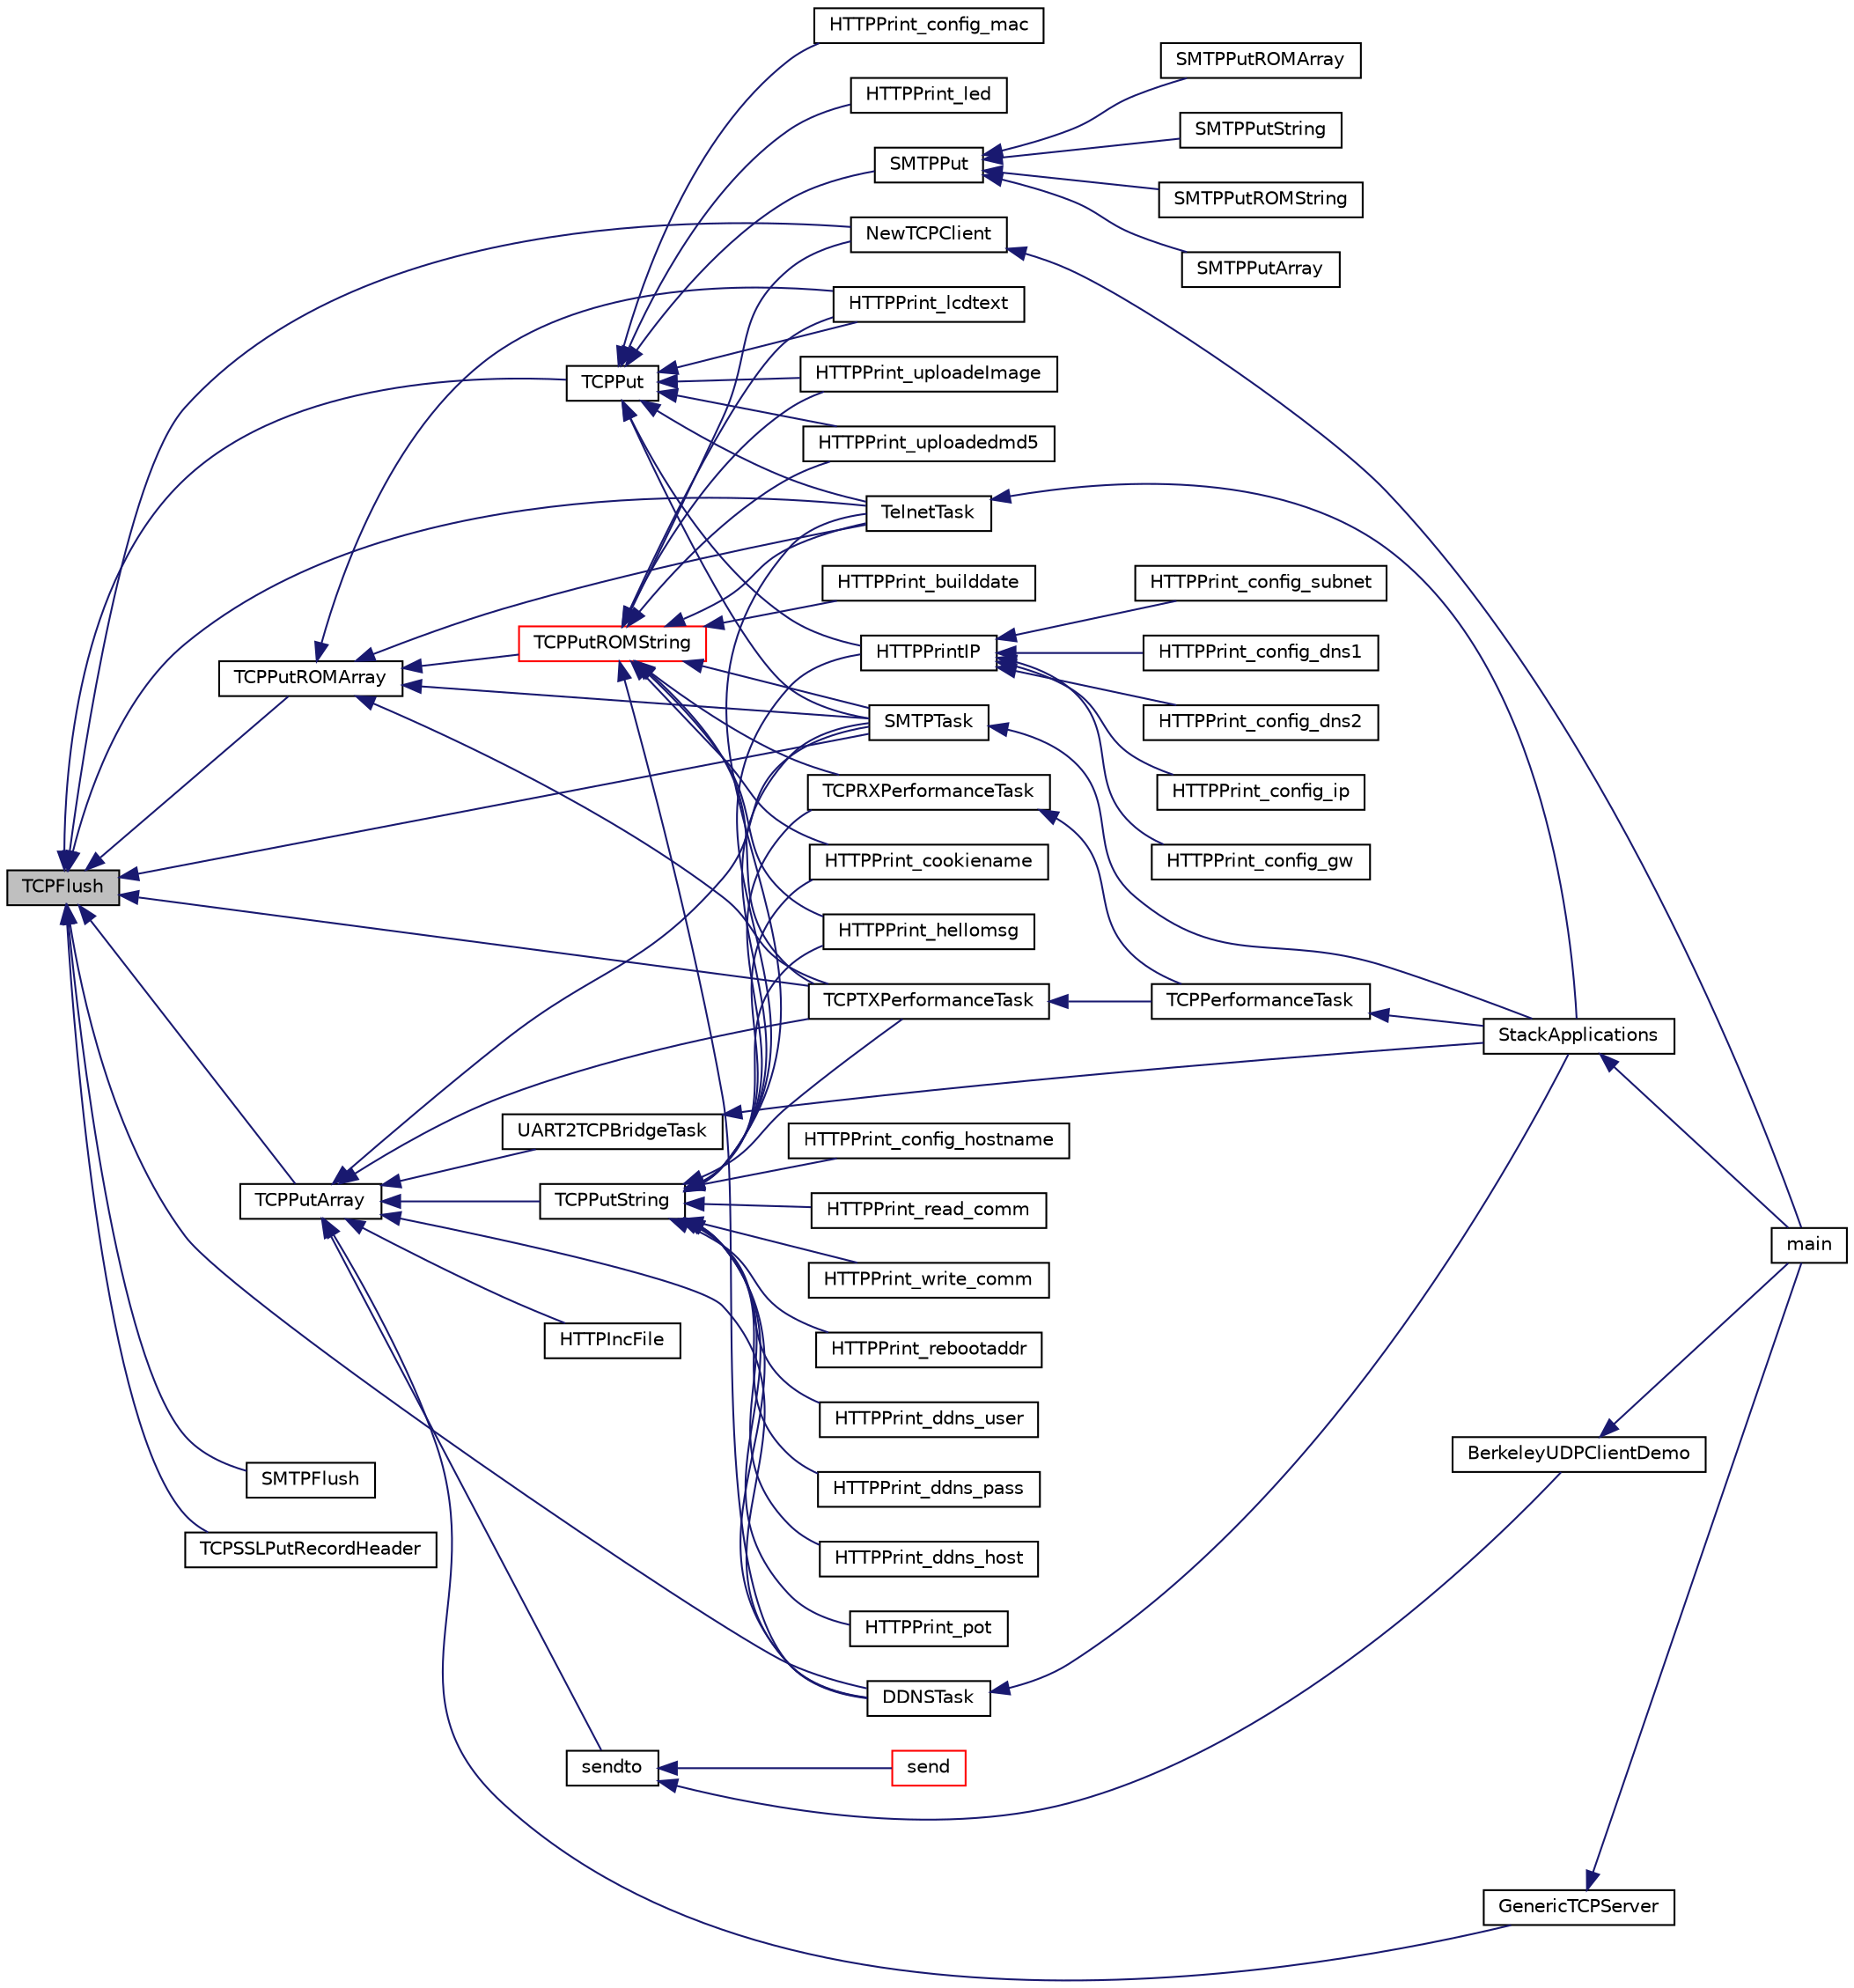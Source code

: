 digraph "TCPFlush"
{
  edge [fontname="Helvetica",fontsize="10",labelfontname="Helvetica",labelfontsize="10"];
  node [fontname="Helvetica",fontsize="10",shape=record];
  rankdir="LR";
  Node1 [label="TCPFlush",height=0.2,width=0.4,color="black", fillcolor="grey75", style="filled", fontcolor="black"];
  Node1 -> Node2 [dir="back",color="midnightblue",fontsize="10",style="solid",fontname="Helvetica"];
  Node2 [label="DDNSTask",height=0.2,width=0.4,color="black", fillcolor="white", style="filled",URL="$_dyn_d_n_s_8c.html#adf26d41fe8bb0f642696bf5d301360c1"];
  Node2 -> Node3 [dir="back",color="midnightblue",fontsize="10",style="solid",fontname="Helvetica"];
  Node3 [label="StackApplications",height=0.2,width=0.4,color="black", fillcolor="white", style="filled",URL="$_stack_tsk_8c.html#a7f8ff33bea9e052705b0a80d2dfcf399"];
  Node3 -> Node4 [dir="back",color="midnightblue",fontsize="10",style="solid",fontname="Helvetica"];
  Node4 [label="main",height=0.2,width=0.4,color="black", fillcolor="white", style="filled",URL="$_main_demo_8c.html#a6288eba0f8e8ad3ab1544ad731eb7667"];
  Node1 -> Node5 [dir="back",color="midnightblue",fontsize="10",style="solid",fontname="Helvetica"];
  Node5 [label="SMTPTask",height=0.2,width=0.4,color="black", fillcolor="white", style="filled",URL="$_s_m_t_p_8c.html#abe31fb54926d321252beb819defb0afb"];
  Node5 -> Node3 [dir="back",color="midnightblue",fontsize="10",style="solid",fontname="Helvetica"];
  Node1 -> Node6 [dir="back",color="midnightblue",fontsize="10",style="solid",fontname="Helvetica"];
  Node6 [label="SMTPFlush",height=0.2,width=0.4,color="black", fillcolor="white", style="filled",URL="$_s_m_t_p_8c.html#a2b5ffc4280049ed5893926c6e29b52bf"];
  Node1 -> Node7 [dir="back",color="midnightblue",fontsize="10",style="solid",fontname="Helvetica"];
  Node7 [label="TCPPut",height=0.2,width=0.4,color="black", fillcolor="white", style="filled",URL="$_t_c_p_8c.html#a154886bc2d25d87f4ea5446ffd54d858"];
  Node7 -> Node5 [dir="back",color="midnightblue",fontsize="10",style="solid",fontname="Helvetica"];
  Node7 -> Node8 [dir="back",color="midnightblue",fontsize="10",style="solid",fontname="Helvetica"];
  Node8 [label="SMTPPut",height=0.2,width=0.4,color="black", fillcolor="white", style="filled",URL="$_s_m_t_p_8c.html#a56344e0939ca18fd1057006fd92d1c40"];
  Node8 -> Node9 [dir="back",color="midnightblue",fontsize="10",style="solid",fontname="Helvetica"];
  Node9 [label="SMTPPutArray",height=0.2,width=0.4,color="black", fillcolor="white", style="filled",URL="$_s_m_t_p_8c.html#a3006192908fb939e27e8a3b3e4f4d00b"];
  Node8 -> Node10 [dir="back",color="midnightblue",fontsize="10",style="solid",fontname="Helvetica"];
  Node10 [label="SMTPPutROMArray",height=0.2,width=0.4,color="black", fillcolor="white", style="filled",URL="$_s_m_t_p_8c.html#ac64b7abf19c7fd3fd539c92f42d292da"];
  Node8 -> Node11 [dir="back",color="midnightblue",fontsize="10",style="solid",fontname="Helvetica"];
  Node11 [label="SMTPPutString",height=0.2,width=0.4,color="black", fillcolor="white", style="filled",URL="$_s_m_t_p_8c.html#a0b107d2063ac12d12201f86e8fa40770"];
  Node8 -> Node12 [dir="back",color="midnightblue",fontsize="10",style="solid",fontname="Helvetica"];
  Node12 [label="SMTPPutROMString",height=0.2,width=0.4,color="black", fillcolor="white", style="filled",URL="$_s_m_t_p_8c.html#ae3269df36bc1c69d12bcf73c1b86ddfa"];
  Node7 -> Node13 [dir="back",color="midnightblue",fontsize="10",style="solid",fontname="Helvetica"];
  Node13 [label="TelnetTask",height=0.2,width=0.4,color="black", fillcolor="white", style="filled",URL="$_telnet_8c.html#a8fed07ba13983e8dfc2a83d3978b41a4"];
  Node13 -> Node3 [dir="back",color="midnightblue",fontsize="10",style="solid",fontname="Helvetica"];
  Node7 -> Node14 [dir="back",color="midnightblue",fontsize="10",style="solid",fontname="Helvetica"];
  Node14 [label="HTTPPrint_led",height=0.2,width=0.4,color="black", fillcolor="white", style="filled",URL="$_custom_h_t_t_p_app_8c.html#a1301273213a77c47ec1f4b7b56db64fe"];
  Node7 -> Node15 [dir="back",color="midnightblue",fontsize="10",style="solid",fontname="Helvetica"];
  Node15 [label="HTTPPrint_lcdtext",height=0.2,width=0.4,color="black", fillcolor="white", style="filled",URL="$_custom_h_t_t_p_app_8c.html#ab381d0996e74f0c3e36d48a04414d0ba"];
  Node7 -> Node16 [dir="back",color="midnightblue",fontsize="10",style="solid",fontname="Helvetica"];
  Node16 [label="HTTPPrint_uploadeImage",height=0.2,width=0.4,color="black", fillcolor="white", style="filled",URL="$_custom_h_t_t_p_app_8c.html#add3b0a831e6c5227f3b7d7f33c430a58"];
  Node7 -> Node17 [dir="back",color="midnightblue",fontsize="10",style="solid",fontname="Helvetica"];
  Node17 [label="HTTPPrint_uploadedmd5",height=0.2,width=0.4,color="black", fillcolor="white", style="filled",URL="$_custom_h_t_t_p_app_8c.html#a19f88f328d7bf56d0dfae34fa2691a60"];
  Node7 -> Node18 [dir="back",color="midnightblue",fontsize="10",style="solid",fontname="Helvetica"];
  Node18 [label="HTTPPrintIP",height=0.2,width=0.4,color="black", fillcolor="white", style="filled",URL="$_custom_h_t_t_p_app_8c.html#afc77e41a5276a26c613d967d9eb27a90"];
  Node18 -> Node19 [dir="back",color="midnightblue",fontsize="10",style="solid",fontname="Helvetica"];
  Node19 [label="HTTPPrint_config_ip",height=0.2,width=0.4,color="black", fillcolor="white", style="filled",URL="$_custom_h_t_t_p_app_8c.html#a98b192490beb1027cd87eefa53d6d3f6"];
  Node18 -> Node20 [dir="back",color="midnightblue",fontsize="10",style="solid",fontname="Helvetica"];
  Node20 [label="HTTPPrint_config_gw",height=0.2,width=0.4,color="black", fillcolor="white", style="filled",URL="$_custom_h_t_t_p_app_8c.html#a21709eafc10a559fbaae6727d7d985f9"];
  Node18 -> Node21 [dir="back",color="midnightblue",fontsize="10",style="solid",fontname="Helvetica"];
  Node21 [label="HTTPPrint_config_subnet",height=0.2,width=0.4,color="black", fillcolor="white", style="filled",URL="$_custom_h_t_t_p_app_8c.html#aa4f593882cd0045b9757ded844162f78"];
  Node18 -> Node22 [dir="back",color="midnightblue",fontsize="10",style="solid",fontname="Helvetica"];
  Node22 [label="HTTPPrint_config_dns1",height=0.2,width=0.4,color="black", fillcolor="white", style="filled",URL="$_custom_h_t_t_p_app_8c.html#a2a3298f2e225312c34aeeece68a0888f"];
  Node18 -> Node23 [dir="back",color="midnightblue",fontsize="10",style="solid",fontname="Helvetica"];
  Node23 [label="HTTPPrint_config_dns2",height=0.2,width=0.4,color="black", fillcolor="white", style="filled",URL="$_custom_h_t_t_p_app_8c.html#a4f7e1e50dfaa8e94f02804405263b670"];
  Node7 -> Node24 [dir="back",color="midnightblue",fontsize="10",style="solid",fontname="Helvetica"];
  Node24 [label="HTTPPrint_config_mac",height=0.2,width=0.4,color="black", fillcolor="white", style="filled",URL="$_custom_h_t_t_p_app_8c.html#a7932288d890bb7124d22c70795386cb6"];
  Node1 -> Node25 [dir="back",color="midnightblue",fontsize="10",style="solid",fontname="Helvetica"];
  Node25 [label="TCPPutArray",height=0.2,width=0.4,color="black", fillcolor="white", style="filled",URL="$_t_c_p_8c.html#af1873020d1122b2f2c79e8c2f590fe19"];
  Node25 -> Node26 [dir="back",color="midnightblue",fontsize="10",style="solid",fontname="Helvetica"];
  Node26 [label="sendto",height=0.2,width=0.4,color="black", fillcolor="white", style="filled",URL="$_berkeley_a_p_i_8c.html#a4d78c2d82555ce1876c2964a6208e158"];
  Node26 -> Node27 [dir="back",color="midnightblue",fontsize="10",style="solid",fontname="Helvetica"];
  Node27 [label="send",height=0.2,width=0.4,color="red", fillcolor="white", style="filled",URL="$_berkeley_a_p_i_8c.html#a2c1c377be70d94364327db5144c19c7a"];
  Node26 -> Node28 [dir="back",color="midnightblue",fontsize="10",style="solid",fontname="Helvetica"];
  Node28 [label="BerkeleyUDPClientDemo",height=0.2,width=0.4,color="black", fillcolor="white", style="filled",URL="$_main_demo_8h.html#a59c55454b90169edc8f242abbc6c815b"];
  Node28 -> Node4 [dir="back",color="midnightblue",fontsize="10",style="solid",fontname="Helvetica"];
  Node25 -> Node2 [dir="back",color="midnightblue",fontsize="10",style="solid",fontname="Helvetica"];
  Node25 -> Node29 [dir="back",color="midnightblue",fontsize="10",style="solid",fontname="Helvetica"];
  Node29 [label="HTTPIncFile",height=0.2,width=0.4,color="black", fillcolor="white", style="filled",URL="$_h_t_t_p2_8c.html#a84ac1770d087ee81a24b9793b0f9ebac"];
  Node25 -> Node5 [dir="back",color="midnightblue",fontsize="10",style="solid",fontname="Helvetica"];
  Node25 -> Node30 [dir="back",color="midnightblue",fontsize="10",style="solid",fontname="Helvetica"];
  Node30 [label="TCPPutString",height=0.2,width=0.4,color="black", fillcolor="white", style="filled",URL="$_t_c_p_8c.html#ae351c895eff77bbc9b231ee39dfdebe3"];
  Node30 -> Node2 [dir="back",color="midnightblue",fontsize="10",style="solid",fontname="Helvetica"];
  Node30 -> Node5 [dir="back",color="midnightblue",fontsize="10",style="solid",fontname="Helvetica"];
  Node30 -> Node31 [dir="back",color="midnightblue",fontsize="10",style="solid",fontname="Helvetica"];
  Node31 [label="TCPTXPerformanceTask",height=0.2,width=0.4,color="black", fillcolor="white", style="filled",URL="$_t_c_p_performance_test_8c.html#a4e543f659633906145da7a0b19199077"];
  Node31 -> Node32 [dir="back",color="midnightblue",fontsize="10",style="solid",fontname="Helvetica"];
  Node32 [label="TCPPerformanceTask",height=0.2,width=0.4,color="black", fillcolor="white", style="filled",URL="$_t_c_p_performance_test_8c.html#aa47216a6f8fce14cb21d13785d8caa25"];
  Node32 -> Node3 [dir="back",color="midnightblue",fontsize="10",style="solid",fontname="Helvetica"];
  Node30 -> Node33 [dir="back",color="midnightblue",fontsize="10",style="solid",fontname="Helvetica"];
  Node33 [label="TCPRXPerformanceTask",height=0.2,width=0.4,color="black", fillcolor="white", style="filled",URL="$_t_c_p_performance_test_8c.html#a93a3272145074a485eef01a045924b5f"];
  Node33 -> Node32 [dir="back",color="midnightblue",fontsize="10",style="solid",fontname="Helvetica"];
  Node30 -> Node13 [dir="back",color="midnightblue",fontsize="10",style="solid",fontname="Helvetica"];
  Node30 -> Node34 [dir="back",color="midnightblue",fontsize="10",style="solid",fontname="Helvetica"];
  Node34 [label="HTTPPrint_pot",height=0.2,width=0.4,color="black", fillcolor="white", style="filled",URL="$_custom_h_t_t_p_app_8c.html#ab3febc4c4e51d98b87d66d0acc01a15d"];
  Node30 -> Node35 [dir="back",color="midnightblue",fontsize="10",style="solid",fontname="Helvetica"];
  Node35 [label="HTTPPrint_hellomsg",height=0.2,width=0.4,color="black", fillcolor="white", style="filled",URL="$_custom_h_t_t_p_app_8c.html#acf8576c68c9a8ab537fb51bc044d48e0"];
  Node30 -> Node36 [dir="back",color="midnightblue",fontsize="10",style="solid",fontname="Helvetica"];
  Node36 [label="HTTPPrint_cookiename",height=0.2,width=0.4,color="black", fillcolor="white", style="filled",URL="$_custom_h_t_t_p_app_8c.html#ac318647c176fae93d61114d06ce7dfc7"];
  Node30 -> Node18 [dir="back",color="midnightblue",fontsize="10",style="solid",fontname="Helvetica"];
  Node30 -> Node37 [dir="back",color="midnightblue",fontsize="10",style="solid",fontname="Helvetica"];
  Node37 [label="HTTPPrint_config_hostname",height=0.2,width=0.4,color="black", fillcolor="white", style="filled",URL="$_custom_h_t_t_p_app_8c.html#a2c19aca9ff7d29e9ce2d52d317648fd0"];
  Node30 -> Node38 [dir="back",color="midnightblue",fontsize="10",style="solid",fontname="Helvetica"];
  Node38 [label="HTTPPrint_read_comm",height=0.2,width=0.4,color="black", fillcolor="white", style="filled",URL="$_custom_h_t_t_p_app_8c.html#a82f715d46fde9ccb06d9435206ee1fea"];
  Node30 -> Node39 [dir="back",color="midnightblue",fontsize="10",style="solid",fontname="Helvetica"];
  Node39 [label="HTTPPrint_write_comm",height=0.2,width=0.4,color="black", fillcolor="white", style="filled",URL="$_custom_h_t_t_p_app_8c.html#a0401b62bb1a9b2b77a08406d301e3f99"];
  Node30 -> Node40 [dir="back",color="midnightblue",fontsize="10",style="solid",fontname="Helvetica"];
  Node40 [label="HTTPPrint_rebootaddr",height=0.2,width=0.4,color="black", fillcolor="white", style="filled",URL="$_custom_h_t_t_p_app_8c.html#a1c3672ad2072836515c880007ae6b405"];
  Node30 -> Node41 [dir="back",color="midnightblue",fontsize="10",style="solid",fontname="Helvetica"];
  Node41 [label="HTTPPrint_ddns_user",height=0.2,width=0.4,color="black", fillcolor="white", style="filled",URL="$_custom_h_t_t_p_app_8c.html#a2054e2852e52ed54a78868b195a7a873"];
  Node30 -> Node42 [dir="back",color="midnightblue",fontsize="10",style="solid",fontname="Helvetica"];
  Node42 [label="HTTPPrint_ddns_pass",height=0.2,width=0.4,color="black", fillcolor="white", style="filled",URL="$_custom_h_t_t_p_app_8c.html#a9b36569e1332f5729e77bcaaf1cce288"];
  Node30 -> Node43 [dir="back",color="midnightblue",fontsize="10",style="solid",fontname="Helvetica"];
  Node43 [label="HTTPPrint_ddns_host",height=0.2,width=0.4,color="black", fillcolor="white", style="filled",URL="$_custom_h_t_t_p_app_8c.html#a15caa29e20ad3b8b108c11975fa3c8ca"];
  Node25 -> Node31 [dir="back",color="midnightblue",fontsize="10",style="solid",fontname="Helvetica"];
  Node25 -> Node44 [dir="back",color="midnightblue",fontsize="10",style="solid",fontname="Helvetica"];
  Node44 [label="UART2TCPBridgeTask",height=0.2,width=0.4,color="black", fillcolor="white", style="filled",URL="$_u_a_r_t2_t_c_p_bridge_8c.html#a255a7bd500ac66ae2c623fad85456c75"];
  Node44 -> Node3 [dir="back",color="midnightblue",fontsize="10",style="solid",fontname="Helvetica"];
  Node25 -> Node45 [dir="back",color="midnightblue",fontsize="10",style="solid",fontname="Helvetica"];
  Node45 [label="GenericTCPServer",height=0.2,width=0.4,color="black", fillcolor="white", style="filled",URL="$_main_demo_8h.html#a6ba6541eab0d6e2839e8d67452e3ed4e"];
  Node45 -> Node4 [dir="back",color="midnightblue",fontsize="10",style="solid",fontname="Helvetica"];
  Node1 -> Node46 [dir="back",color="midnightblue",fontsize="10",style="solid",fontname="Helvetica"];
  Node46 [label="TCPPutROMArray",height=0.2,width=0.4,color="black", fillcolor="white", style="filled",URL="$_t_c_p_8c.html#a78d22c72df366276a2ed1908e2337093"];
  Node46 -> Node5 [dir="back",color="midnightblue",fontsize="10",style="solid",fontname="Helvetica"];
  Node46 -> Node47 [dir="back",color="midnightblue",fontsize="10",style="solid",fontname="Helvetica"];
  Node47 [label="TCPPutROMString",height=0.2,width=0.4,color="red", fillcolor="white", style="filled",URL="$_t_c_p_8c.html#aa7f87c3d5228b0da55681f228c67df44"];
  Node47 -> Node2 [dir="back",color="midnightblue",fontsize="10",style="solid",fontname="Helvetica"];
  Node47 -> Node5 [dir="back",color="midnightblue",fontsize="10",style="solid",fontname="Helvetica"];
  Node47 -> Node31 [dir="back",color="midnightblue",fontsize="10",style="solid",fontname="Helvetica"];
  Node47 -> Node33 [dir="back",color="midnightblue",fontsize="10",style="solid",fontname="Helvetica"];
  Node47 -> Node13 [dir="back",color="midnightblue",fontsize="10",style="solid",fontname="Helvetica"];
  Node47 -> Node48 [dir="back",color="midnightblue",fontsize="10",style="solid",fontname="Helvetica"];
  Node48 [label="HTTPPrint_builddate",height=0.2,width=0.4,color="black", fillcolor="white", style="filled",URL="$_custom_h_t_t_p_app_8c.html#a6e12cbd04ceba32f86dc0977ac5558fe"];
  Node47 -> Node15 [dir="back",color="midnightblue",fontsize="10",style="solid",fontname="Helvetica"];
  Node47 -> Node35 [dir="back",color="midnightblue",fontsize="10",style="solid",fontname="Helvetica"];
  Node47 -> Node36 [dir="back",color="midnightblue",fontsize="10",style="solid",fontname="Helvetica"];
  Node47 -> Node16 [dir="back",color="midnightblue",fontsize="10",style="solid",fontname="Helvetica"];
  Node47 -> Node17 [dir="back",color="midnightblue",fontsize="10",style="solid",fontname="Helvetica"];
  Node47 -> Node49 [dir="back",color="midnightblue",fontsize="10",style="solid",fontname="Helvetica"];
  Node49 [label="NewTCPClient",height=0.2,width=0.4,color="black", fillcolor="white", style="filled",URL="$_main_demo_8c.html#ab7d4a26647c648da4ee61bc23f508eba"];
  Node49 -> Node4 [dir="back",color="midnightblue",fontsize="10",style="solid",fontname="Helvetica"];
  Node46 -> Node31 [dir="back",color="midnightblue",fontsize="10",style="solid",fontname="Helvetica"];
  Node46 -> Node13 [dir="back",color="midnightblue",fontsize="10",style="solid",fontname="Helvetica"];
  Node46 -> Node15 [dir="back",color="midnightblue",fontsize="10",style="solid",fontname="Helvetica"];
  Node1 -> Node50 [dir="back",color="midnightblue",fontsize="10",style="solid",fontname="Helvetica"];
  Node50 [label="TCPSSLPutRecordHeader",height=0.2,width=0.4,color="black", fillcolor="white", style="filled",URL="$_t_c_p_8c.html#a83f916c6c4f2c0db03647c37da11e838"];
  Node1 -> Node31 [dir="back",color="midnightblue",fontsize="10",style="solid",fontname="Helvetica"];
  Node1 -> Node13 [dir="back",color="midnightblue",fontsize="10",style="solid",fontname="Helvetica"];
  Node1 -> Node49 [dir="back",color="midnightblue",fontsize="10",style="solid",fontname="Helvetica"];
}
